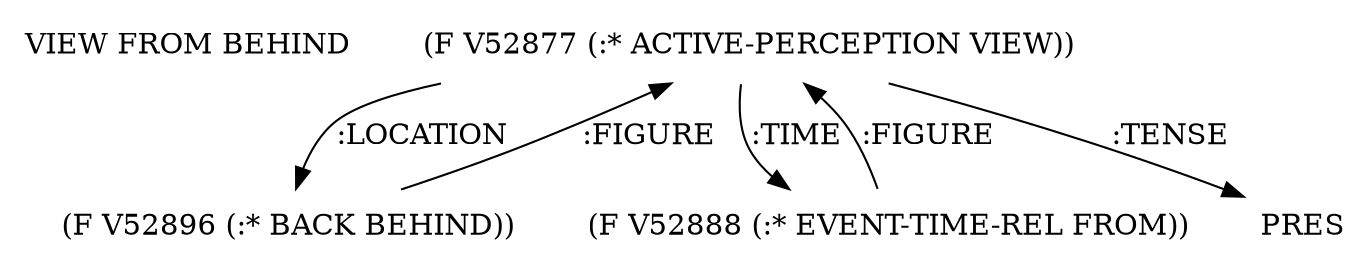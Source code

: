 digraph Terms {
  node [shape=none]
  "VIEW FROM BEHIND"
  "V52877" [label="(F V52877 (:* ACTIVE-PERCEPTION VIEW))"]
  "V52877" -> "V52896" [label=":LOCATION"]
  "V52877" -> "V52888" [label=":TIME"]
  "V52877" -> "NT53056" [label=":TENSE"]
  "NT53056" [label="PRES"]
  "V52888" [label="(F V52888 (:* EVENT-TIME-REL FROM))"]
  "V52888" -> "V52877" [label=":FIGURE"]
  "V52896" [label="(F V52896 (:* BACK BEHIND))"]
  "V52896" -> "V52877" [label=":FIGURE"]
}
